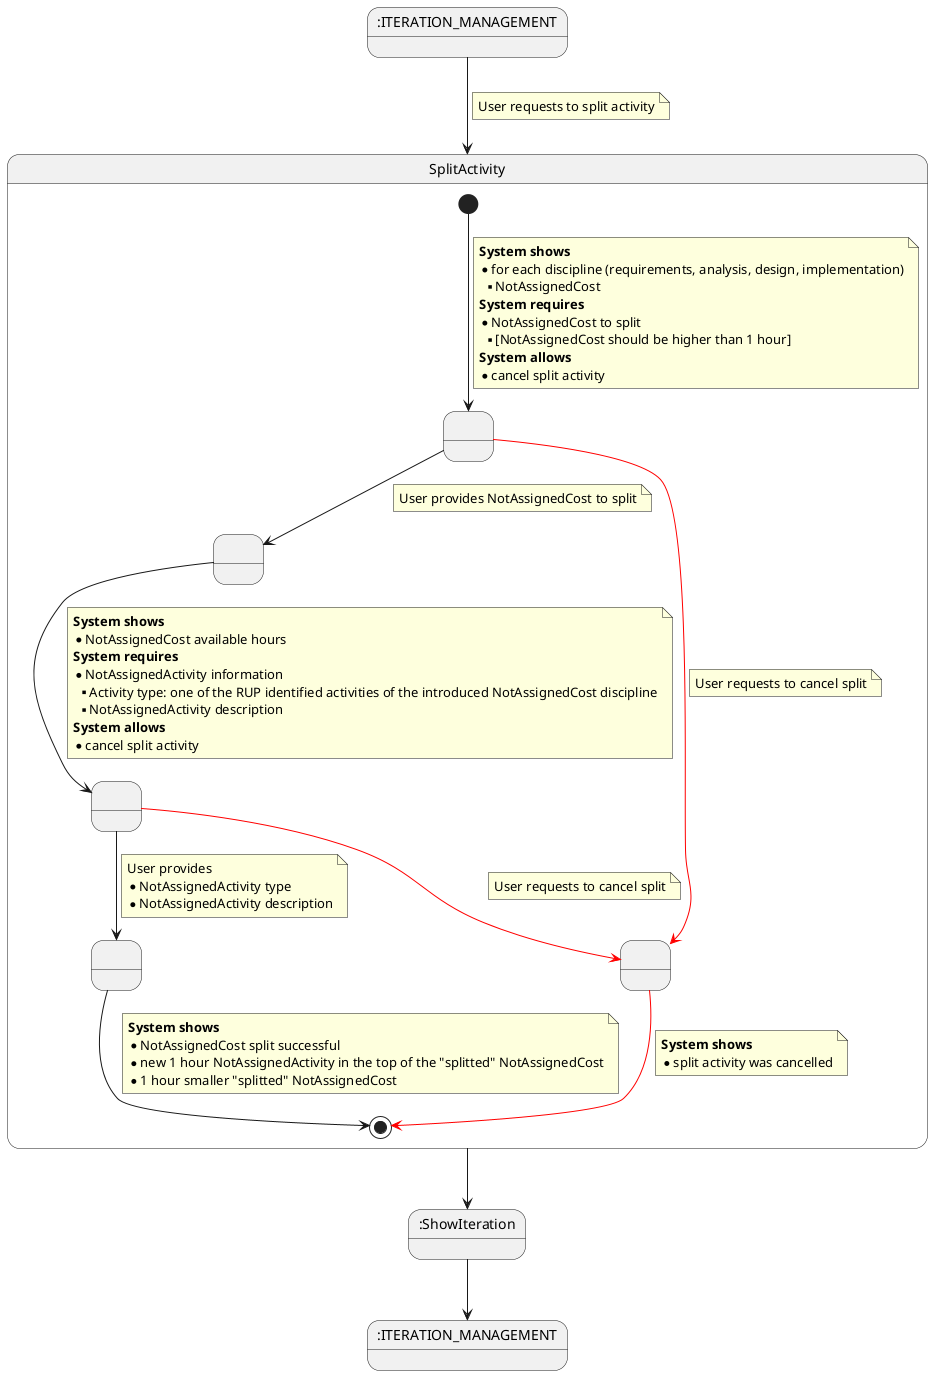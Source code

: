 @startuml

    state ITERATION_MANAGEMENT_STARTS as ":ITERATION_MANAGEMENT"
    state ITERATION_MANAGEMENT_ENDS as ":ITERATION_MANAGEMENT"
    state showIteration as ":ShowIteration"


    ITERATION_MANAGEMENT_STARTS --> SplitActivity
    note on link
        User requests to split activity
    end note

    state SplitActivity {
        state 2 as " "
        state 0 as " "
        state 4 as " "
        state 8 as " "
        state 10 as " "


    [*] --> 2
    note on link
    <b>System shows</b>
    * for each discipline (requirements, analysis, design, implementation)
    ** NotAssignedCost
    <b>System requires</b>
    * NotAssignedCost to split
    ** [NotAssignedCost should be higher than 1 hour]
    <b>System allows</b>
    * cancel split activity
    end note

    2 -[#red]-> 10
    note on link
        User requests to cancel split
    end note

    2 --> 4
    note on link
        User provides NotAssignedCost to split
    end note

    4 --> 0
    note on link
        <b>System shows</b>
        * NotAssignedCost available hours
        <b>System requires</b>
        * NotAssignedActivity information
        ** Activity type: one of the RUP identified activities of the introduced NotAssignedCost discipline
        ** NotAssignedActivity description
        <b>System allows</b>
        * cancel split activity
    end note

    0 -[#red]-> 10
    note on link
        User requests to cancel split
    end note

    0 --> 8
    note on link
        User provides
        * NotAssignedActivity type
        * NotAssignedActivity description
    end note

    8 --> [*]
    note on link
        <b>System shows</b>
        * NotAssignedCost split successful
        * new 1 hour NotAssignedActivity in the top of the "splitted" NotAssignedCost
        * 1 hour smaller "splitted" NotAssignedCost
    end note

    10 -[#red]-> [*]
    note on link
         <b>System shows</b>
         * split activity was cancelled
    end note

    }


    SplitActivity --> showIteration

    showIteration --> ITERATION_MANAGEMENT_ENDS

@enduml
